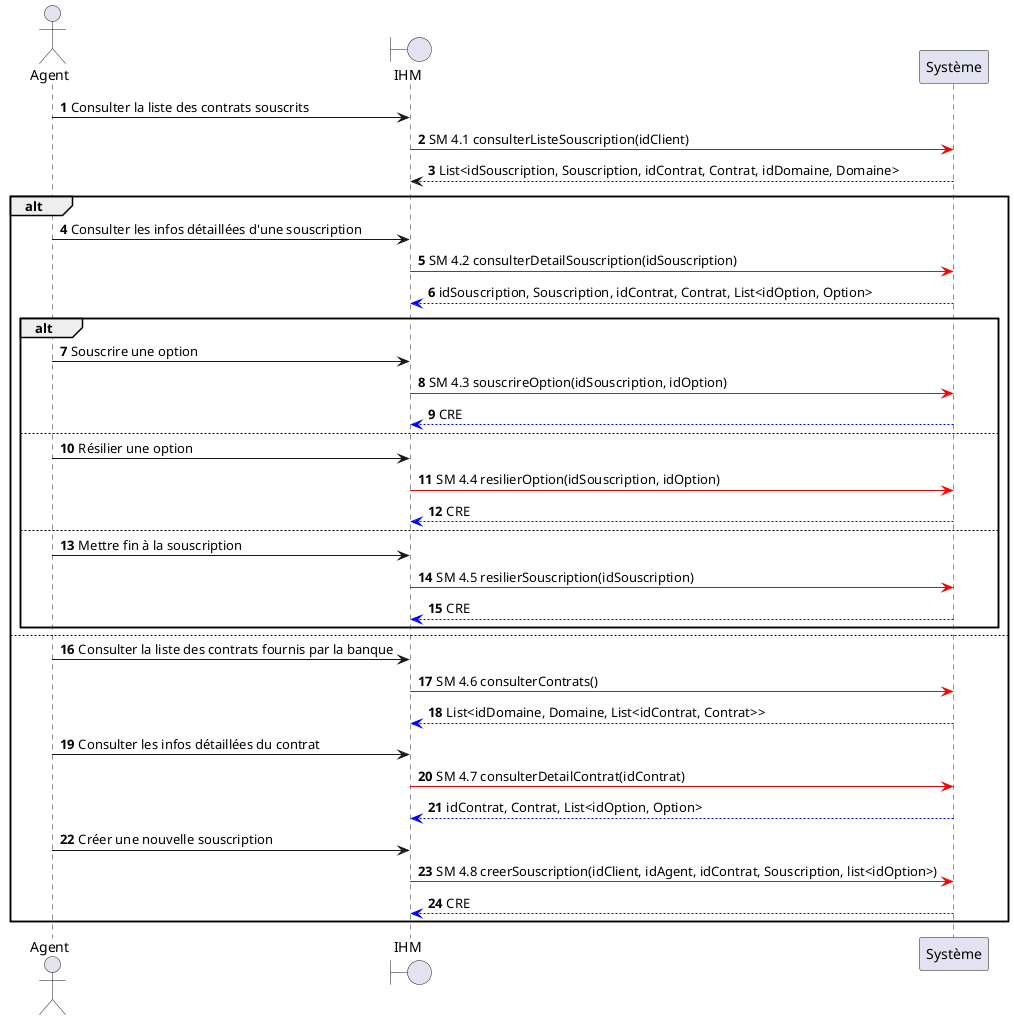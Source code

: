 @startuml
actor Agent
boundary IHM
autonumber
Agent -> IHM : Consulter la liste des contrats souscrits
IHM -[#red]> Système : SM 4.1 consulterListeSouscription(idClient)
Système --> IHM : List<idSouscription, Souscription, idContrat, Contrat, idDomaine, Domaine>
alt
    Agent -> IHM : Consulter les infos détaillées d'une souscription
    IHM -[#red]> Système : SM 4.2 consulterDetailSouscription(idSouscription)
    Système -[#0000FF]-> IHM : idSouscription, Souscription, idContrat, Contrat, List<idOption, Option>
    alt
    Agent -> IHM : Souscrire une option
    IHM -[#red]> Système : SM 4.3 souscrireOption(idSouscription, idOption)
    Système -[#0000FF]-> IHM : CRE
    else
    Agent -> IHM : Résilier une option
    IHM -[#red]> Système : SM 4.4 resilierOption(idSouscription, idOption)
    Système -[#0000FF]-> IHM : CRE
    else
    Agent -> IHM : Mettre fin à la souscription
    IHM -[#red]> Système : SM 4.5 resilierSouscription(idSouscription)
    Système -[#0000FF]-> IHM : CRE
    end
else
    Agent -> IHM : Consulter la liste des contrats fournis par la banque
    IHM -[#red]> Système : SM 4.6 consulterContrats()
    Système -[#0000FF]-> IHM : List<idDomaine, Domaine, List<idContrat, Contrat>>

    Agent -> IHM : Consulter les infos détaillées du contrat
    IHM -[#red]> Système : SM 4.7 consulterDetailContrat(idContrat)
    Système -[#0000FF]-> IHM : idContrat, Contrat, List<idOption, Option>

    Agent -> IHM : Créer une nouvelle souscription
    IHM -[#red]> Système : SM 4.8 creerSouscription(idClient, idAgent, idContrat, Souscription, list<idOption>)
    Système -[#0000FF]-> IHM : CRE
end
@enduml